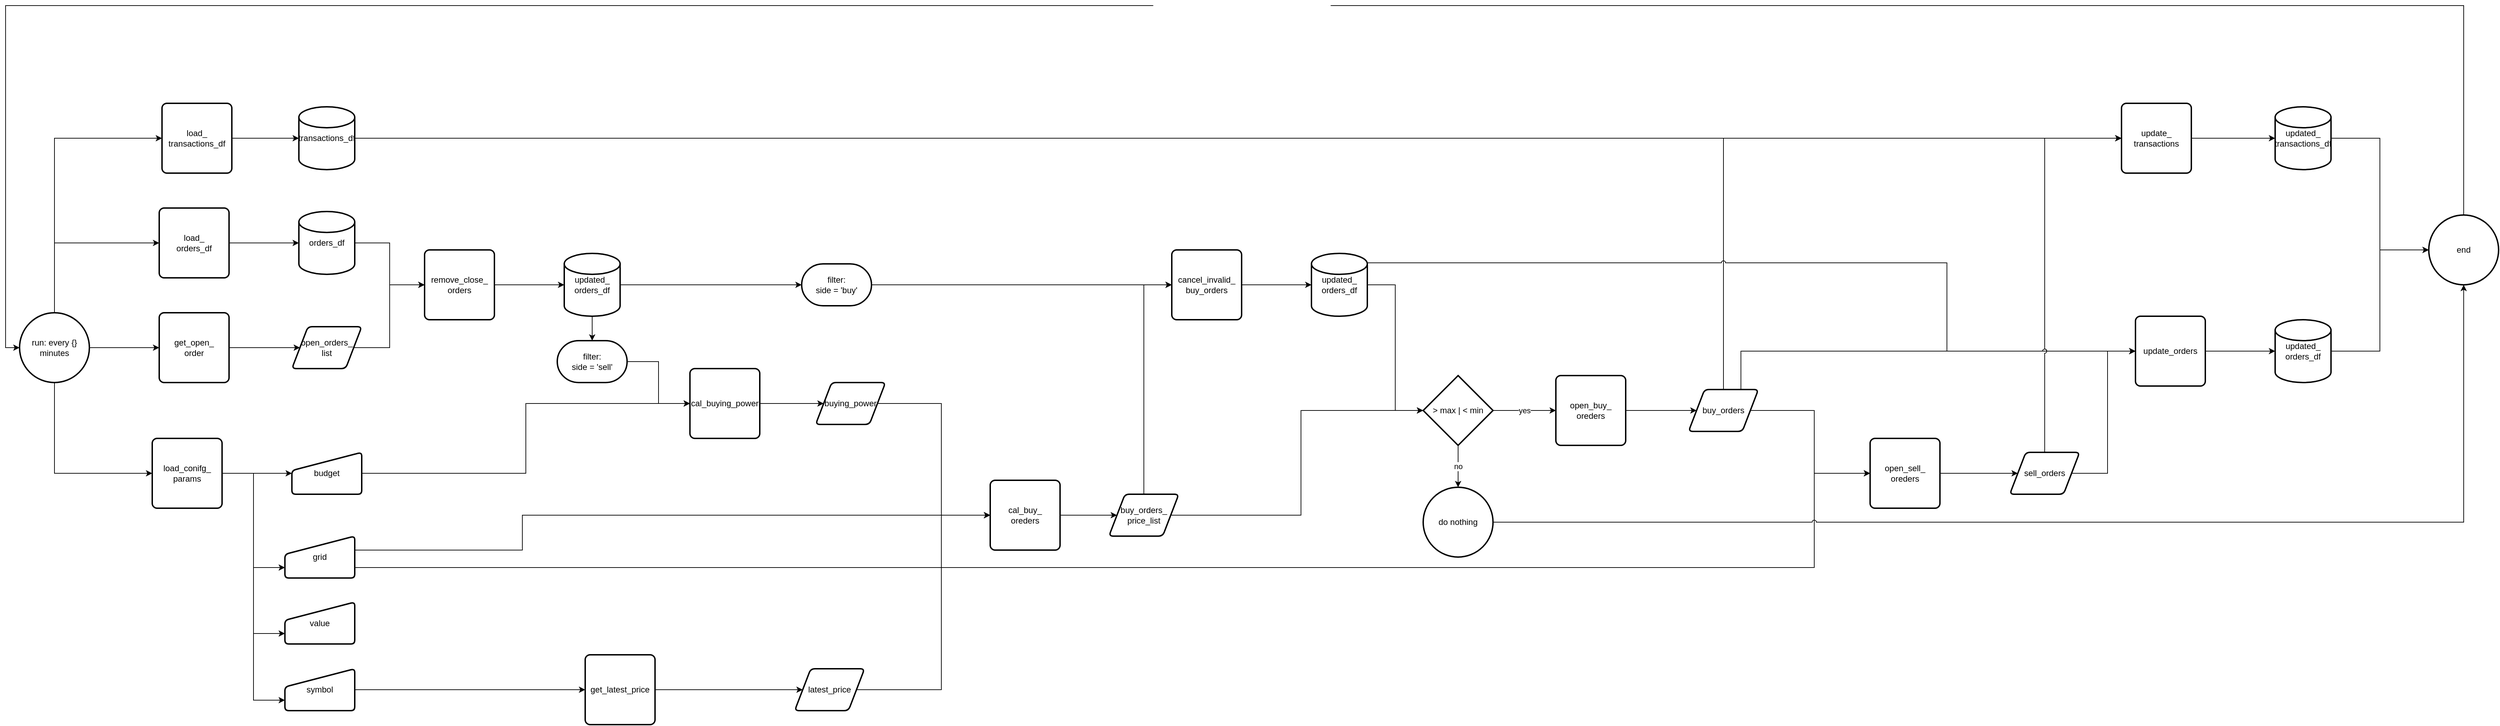 <mxfile version="14.3.0" type="device"><diagram id="f5mVPfsXdtGENbM9XvMS" name="Page-1"><mxGraphModel dx="1483" dy="1952" grid="1" gridSize="10" guides="1" tooltips="1" connect="1" arrows="1" fold="1" page="1" pageScale="1" pageWidth="827" pageHeight="1169" math="0" shadow="0"><root><mxCell id="0"/><mxCell id="1" parent="0"/><mxCell id="H-YxS2hZJfycBOiEiJs1-89" style="edgeStyle=orthogonalEdgeStyle;rounded=0;orthogonalLoop=1;jettySize=auto;html=1;exitX=1;exitY=0.5;exitDx=0;exitDy=0;entryX=0;entryY=0.5;entryDx=0;entryDy=0;entryPerimeter=0;" parent="1" source="H-YxS2hZJfycBOiEiJs1-3" target="H-YxS2hZJfycBOiEiJs1-40" edge="1"><mxGeometry relative="1" as="geometry"/></mxCell><mxCell id="H-YxS2hZJfycBOiEiJs1-3" value="load_&lt;br&gt;orders_df" style="rounded=1;whiteSpace=wrap;html=1;absoluteArcSize=1;arcSize=14;strokeWidth=2;" parent="1" vertex="1"><mxGeometry x="310" y="20" width="100" height="100" as="geometry"/></mxCell><mxCell id="H-YxS2hZJfycBOiEiJs1-38" style="edgeStyle=orthogonalEdgeStyle;rounded=0;orthogonalLoop=1;jettySize=auto;html=1;exitX=0.5;exitY=1;exitDx=0;exitDy=0;exitPerimeter=0;entryX=0;entryY=0.5;entryDx=0;entryDy=0;" parent="1" source="H-YxS2hZJfycBOiEiJs1-4" target="H-YxS2hZJfycBOiEiJs1-37" edge="1"><mxGeometry relative="1" as="geometry"/></mxCell><mxCell id="H-YxS2hZJfycBOiEiJs1-87" style="edgeStyle=orthogonalEdgeStyle;rounded=0;orthogonalLoop=1;jettySize=auto;html=1;exitX=1;exitY=0.5;exitDx=0;exitDy=0;exitPerimeter=0;" parent="1" source="H-YxS2hZJfycBOiEiJs1-4" target="H-YxS2hZJfycBOiEiJs1-86" edge="1"><mxGeometry relative="1" as="geometry"/></mxCell><mxCell id="H-YxS2hZJfycBOiEiJs1-88" style="edgeStyle=orthogonalEdgeStyle;rounded=0;orthogonalLoop=1;jettySize=auto;html=1;exitX=0.5;exitY=0;exitDx=0;exitDy=0;exitPerimeter=0;entryX=0;entryY=0.5;entryDx=0;entryDy=0;" parent="1" source="H-YxS2hZJfycBOiEiJs1-4" target="H-YxS2hZJfycBOiEiJs1-3" edge="1"><mxGeometry relative="1" as="geometry"/></mxCell><mxCell id="H-YxS2hZJfycBOiEiJs1-159" style="edgeStyle=orthogonalEdgeStyle;rounded=0;jumpStyle=arc;orthogonalLoop=1;jettySize=auto;html=1;exitX=0.5;exitY=0;exitDx=0;exitDy=0;exitPerimeter=0;entryX=0;entryY=0.5;entryDx=0;entryDy=0;" parent="1" source="H-YxS2hZJfycBOiEiJs1-4" target="H-YxS2hZJfycBOiEiJs1-157" edge="1"><mxGeometry relative="1" as="geometry"/></mxCell><mxCell id="H-YxS2hZJfycBOiEiJs1-4" value="run: every {} minutes" style="strokeWidth=2;html=1;shape=mxgraph.flowchart.start_2;whiteSpace=wrap;" parent="1" vertex="1"><mxGeometry x="110" y="170" width="100" height="100" as="geometry"/></mxCell><mxCell id="H-YxS2hZJfycBOiEiJs1-62" style="edgeStyle=orthogonalEdgeStyle;rounded=0;orthogonalLoop=1;jettySize=auto;html=1;exitX=1;exitY=0.5;exitDx=0;exitDy=0;entryX=0;entryY=0.5;entryDx=0;entryDy=0;" parent="1" source="H-YxS2hZJfycBOiEiJs1-37" target="H-YxS2hZJfycBOiEiJs1-59" edge="1"><mxGeometry relative="1" as="geometry"/></mxCell><mxCell id="IcrvShRIsewWEwFKoiAu-2" style="edgeStyle=orthogonalEdgeStyle;rounded=0;orthogonalLoop=1;jettySize=auto;html=1;exitX=1;exitY=0.5;exitDx=0;exitDy=0;entryX=0;entryY=0.75;entryDx=0;entryDy=0;" edge="1" parent="1" source="H-YxS2hZJfycBOiEiJs1-37" target="H-YxS2hZJfycBOiEiJs1-64"><mxGeometry relative="1" as="geometry"/></mxCell><mxCell id="IcrvShRIsewWEwFKoiAu-3" style="edgeStyle=orthogonalEdgeStyle;rounded=0;orthogonalLoop=1;jettySize=auto;html=1;exitX=1;exitY=0.5;exitDx=0;exitDy=0;entryX=0;entryY=0.75;entryDx=0;entryDy=0;" edge="1" parent="1" source="H-YxS2hZJfycBOiEiJs1-37" target="IcrvShRIsewWEwFKoiAu-1"><mxGeometry relative="1" as="geometry"/></mxCell><mxCell id="IcrvShRIsewWEwFKoiAu-4" style="edgeStyle=orthogonalEdgeStyle;rounded=0;orthogonalLoop=1;jettySize=auto;html=1;exitX=1;exitY=0.5;exitDx=0;exitDy=0;entryX=0;entryY=0.75;entryDx=0;entryDy=0;" edge="1" parent="1" source="H-YxS2hZJfycBOiEiJs1-37" target="H-YxS2hZJfycBOiEiJs1-65"><mxGeometry relative="1" as="geometry"/></mxCell><mxCell id="H-YxS2hZJfycBOiEiJs1-37" value="load_conifg_&lt;br&gt;params" style="rounded=1;whiteSpace=wrap;html=1;absoluteArcSize=1;arcSize=14;strokeWidth=2;" parent="1" vertex="1"><mxGeometry x="300" y="350" width="100" height="100" as="geometry"/></mxCell><mxCell id="H-YxS2hZJfycBOiEiJs1-93" style="edgeStyle=orthogonalEdgeStyle;rounded=0;orthogonalLoop=1;jettySize=auto;html=1;exitX=1;exitY=0.5;exitDx=0;exitDy=0;exitPerimeter=0;entryX=0;entryY=0.5;entryDx=0;entryDy=0;" parent="1" source="H-YxS2hZJfycBOiEiJs1-40" target="H-YxS2hZJfycBOiEiJs1-92" edge="1"><mxGeometry relative="1" as="geometry"><Array as="points"><mxPoint x="640" y="70"/><mxPoint x="640" y="130"/></Array></mxGeometry></mxCell><mxCell id="H-YxS2hZJfycBOiEiJs1-40" value="orders_df" style="strokeWidth=2;html=1;shape=mxgraph.flowchart.database;whiteSpace=wrap;" parent="1" vertex="1"><mxGeometry x="510" y="25" width="80" height="90" as="geometry"/></mxCell><mxCell id="H-YxS2hZJfycBOiEiJs1-69" style="edgeStyle=orthogonalEdgeStyle;rounded=0;orthogonalLoop=1;jettySize=auto;html=1;exitX=1;exitY=0.5;exitDx=0;exitDy=0;entryX=0;entryY=0.5;entryDx=0;entryDy=0;" parent="1" source="H-YxS2hZJfycBOiEiJs1-42" target="H-YxS2hZJfycBOiEiJs1-68" edge="1"><mxGeometry relative="1" as="geometry"/></mxCell><mxCell id="H-YxS2hZJfycBOiEiJs1-42" value="get_latest_price" style="rounded=1;whiteSpace=wrap;html=1;absoluteArcSize=1;arcSize=14;strokeWidth=2;" parent="1" vertex="1"><mxGeometry x="920" y="660" width="100" height="100" as="geometry"/></mxCell><mxCell id="H-YxS2hZJfycBOiEiJs1-63" style="edgeStyle=orthogonalEdgeStyle;rounded=0;orthogonalLoop=1;jettySize=auto;html=1;entryX=0;entryY=0.5;entryDx=0;entryDy=0;" parent="1" source="H-YxS2hZJfycBOiEiJs1-65" target="H-YxS2hZJfycBOiEiJs1-42" edge="1"><mxGeometry relative="1" as="geometry"/></mxCell><mxCell id="H-YxS2hZJfycBOiEiJs1-98" style="edgeStyle=orthogonalEdgeStyle;rounded=0;orthogonalLoop=1;jettySize=auto;html=1;exitX=1;exitY=0.5;exitDx=0;exitDy=0;entryX=0;entryY=0.5;entryDx=0;entryDy=0;" parent="1" source="H-YxS2hZJfycBOiEiJs1-59" target="H-YxS2hZJfycBOiEiJs1-97" edge="1"><mxGeometry relative="1" as="geometry"><Array as="points"><mxPoint x="835" y="400"/><mxPoint x="835" y="300"/></Array></mxGeometry></mxCell><mxCell id="H-YxS2hZJfycBOiEiJs1-59" value="budget" style="html=1;strokeWidth=2;shape=manualInput;whiteSpace=wrap;rounded=1;size=26;arcSize=11;" parent="1" vertex="1"><mxGeometry x="500" y="370" width="100" height="60" as="geometry"/></mxCell><mxCell id="H-YxS2hZJfycBOiEiJs1-104" style="edgeStyle=orthogonalEdgeStyle;rounded=0;orthogonalLoop=1;jettySize=auto;html=1;exitX=1;exitY=0.5;exitDx=0;exitDy=0;entryX=0;entryY=0.5;entryDx=0;entryDy=0;" parent="1" source="H-YxS2hZJfycBOiEiJs1-64" target="H-YxS2hZJfycBOiEiJs1-102" edge="1"><mxGeometry relative="1" as="geometry"><Array as="points"><mxPoint x="830" y="510"/><mxPoint x="830" y="460"/></Array></mxGeometry></mxCell><mxCell id="H-YxS2hZJfycBOiEiJs1-147" style="edgeStyle=orthogonalEdgeStyle;rounded=0;orthogonalLoop=1;jettySize=auto;html=1;exitX=1;exitY=0.75;exitDx=0;exitDy=0;entryX=0;entryY=0.5;entryDx=0;entryDy=0;" parent="1" source="H-YxS2hZJfycBOiEiJs1-64" target="H-YxS2hZJfycBOiEiJs1-134" edge="1"><mxGeometry relative="1" as="geometry"><Array as="points"><mxPoint x="2680" y="535"/><mxPoint x="2680" y="400"/></Array></mxGeometry></mxCell><mxCell id="H-YxS2hZJfycBOiEiJs1-64" value="grid" style="html=1;strokeWidth=2;shape=manualInput;whiteSpace=wrap;rounded=1;size=26;arcSize=11;" parent="1" vertex="1"><mxGeometry x="490" y="490" width="100" height="60" as="geometry"/></mxCell><mxCell id="H-YxS2hZJfycBOiEiJs1-65" value="symbol" style="html=1;strokeWidth=2;shape=manualInput;whiteSpace=wrap;rounded=1;size=26;arcSize=11;" parent="1" vertex="1"><mxGeometry x="490" y="680" width="100" height="60" as="geometry"/></mxCell><mxCell id="H-YxS2hZJfycBOiEiJs1-105" style="edgeStyle=orthogonalEdgeStyle;rounded=0;orthogonalLoop=1;jettySize=auto;html=1;exitX=1;exitY=0.5;exitDx=0;exitDy=0;entryX=0;entryY=0.5;entryDx=0;entryDy=0;" parent="1" source="H-YxS2hZJfycBOiEiJs1-68" target="H-YxS2hZJfycBOiEiJs1-102" edge="1"><mxGeometry relative="1" as="geometry"><Array as="points"><mxPoint x="1430" y="710"/><mxPoint x="1430" y="460"/></Array></mxGeometry></mxCell><mxCell id="H-YxS2hZJfycBOiEiJs1-68" value="latest_price" style="shape=parallelogram;html=1;strokeWidth=2;perimeter=parallelogramPerimeter;whiteSpace=wrap;rounded=1;arcSize=12;size=0.23;" parent="1" vertex="1"><mxGeometry x="1220" y="680" width="100" height="60" as="geometry"/></mxCell><mxCell id="H-YxS2hZJfycBOiEiJs1-91" style="edgeStyle=orthogonalEdgeStyle;rounded=0;orthogonalLoop=1;jettySize=auto;html=1;exitX=1;exitY=0.5;exitDx=0;exitDy=0;entryX=0;entryY=0.5;entryDx=0;entryDy=0;" parent="1" source="H-YxS2hZJfycBOiEiJs1-86" target="H-YxS2hZJfycBOiEiJs1-90" edge="1"><mxGeometry relative="1" as="geometry"/></mxCell><mxCell id="H-YxS2hZJfycBOiEiJs1-86" value="get_open_&lt;br&gt;order" style="rounded=1;whiteSpace=wrap;html=1;absoluteArcSize=1;arcSize=14;strokeWidth=2;" parent="1" vertex="1"><mxGeometry x="310" y="170" width="100" height="100" as="geometry"/></mxCell><mxCell id="H-YxS2hZJfycBOiEiJs1-94" style="edgeStyle=orthogonalEdgeStyle;rounded=0;orthogonalLoop=1;jettySize=auto;html=1;exitX=1;exitY=0.5;exitDx=0;exitDy=0;entryX=0;entryY=0.5;entryDx=0;entryDy=0;" parent="1" source="H-YxS2hZJfycBOiEiJs1-90" target="H-YxS2hZJfycBOiEiJs1-92" edge="1"><mxGeometry relative="1" as="geometry"><Array as="points"><mxPoint x="640" y="220"/><mxPoint x="640" y="130"/></Array></mxGeometry></mxCell><mxCell id="H-YxS2hZJfycBOiEiJs1-90" value="open_orders_&lt;br&gt;list" style="shape=parallelogram;html=1;strokeWidth=2;perimeter=parallelogramPerimeter;whiteSpace=wrap;rounded=1;arcSize=12;size=0.23;" parent="1" vertex="1"><mxGeometry x="500" y="190" width="100" height="60" as="geometry"/></mxCell><mxCell id="H-YxS2hZJfycBOiEiJs1-96" style="edgeStyle=orthogonalEdgeStyle;rounded=0;orthogonalLoop=1;jettySize=auto;html=1;exitX=1;exitY=0.5;exitDx=0;exitDy=0;" parent="1" source="H-YxS2hZJfycBOiEiJs1-92" target="H-YxS2hZJfycBOiEiJs1-95" edge="1"><mxGeometry relative="1" as="geometry"/></mxCell><mxCell id="H-YxS2hZJfycBOiEiJs1-92" value="remove_close_&lt;br&gt;orders" style="rounded=1;whiteSpace=wrap;html=1;absoluteArcSize=1;arcSize=14;strokeWidth=2;" parent="1" vertex="1"><mxGeometry x="690" y="80" width="100" height="100" as="geometry"/></mxCell><mxCell id="H-YxS2hZJfycBOiEiJs1-112" style="edgeStyle=orthogonalEdgeStyle;rounded=0;orthogonalLoop=1;jettySize=auto;html=1;exitX=0.5;exitY=1;exitDx=0;exitDy=0;exitPerimeter=0;entryX=0.5;entryY=0;entryDx=0;entryDy=0;entryPerimeter=0;" parent="1" source="H-YxS2hZJfycBOiEiJs1-95" target="H-YxS2hZJfycBOiEiJs1-111" edge="1"><mxGeometry relative="1" as="geometry"/></mxCell><mxCell id="H-YxS2hZJfycBOiEiJs1-116" style="edgeStyle=orthogonalEdgeStyle;rounded=0;orthogonalLoop=1;jettySize=auto;html=1;exitX=1;exitY=0.5;exitDx=0;exitDy=0;exitPerimeter=0;" parent="1" source="H-YxS2hZJfycBOiEiJs1-95" target="H-YxS2hZJfycBOiEiJs1-171" edge="1"><mxGeometry relative="1" as="geometry"><mxPoint x="1670" y="130.0" as="targetPoint"/></mxGeometry></mxCell><mxCell id="H-YxS2hZJfycBOiEiJs1-95" value="updated_&lt;br&gt;orders_df" style="strokeWidth=2;html=1;shape=mxgraph.flowchart.database;whiteSpace=wrap;" parent="1" vertex="1"><mxGeometry x="890" y="85" width="80" height="90" as="geometry"/></mxCell><mxCell id="H-YxS2hZJfycBOiEiJs1-101" style="edgeStyle=orthogonalEdgeStyle;rounded=0;orthogonalLoop=1;jettySize=auto;html=1;exitX=1;exitY=0.5;exitDx=0;exitDy=0;" parent="1" source="H-YxS2hZJfycBOiEiJs1-97" target="H-YxS2hZJfycBOiEiJs1-100" edge="1"><mxGeometry relative="1" as="geometry"/></mxCell><mxCell id="H-YxS2hZJfycBOiEiJs1-97" value="cal_buying_power" style="rounded=1;whiteSpace=wrap;html=1;absoluteArcSize=1;arcSize=14;strokeWidth=2;" parent="1" vertex="1"><mxGeometry x="1070" y="250" width="100" height="100" as="geometry"/></mxCell><mxCell id="H-YxS2hZJfycBOiEiJs1-103" style="edgeStyle=orthogonalEdgeStyle;rounded=0;orthogonalLoop=1;jettySize=auto;html=1;exitX=1;exitY=0.5;exitDx=0;exitDy=0;entryX=0;entryY=0.5;entryDx=0;entryDy=0;" parent="1" source="H-YxS2hZJfycBOiEiJs1-100" target="H-YxS2hZJfycBOiEiJs1-102" edge="1"><mxGeometry relative="1" as="geometry"><Array as="points"><mxPoint x="1430" y="300"/><mxPoint x="1430" y="460"/></Array></mxGeometry></mxCell><mxCell id="H-YxS2hZJfycBOiEiJs1-100" value="buying_power" style="shape=parallelogram;html=1;strokeWidth=2;perimeter=parallelogramPerimeter;whiteSpace=wrap;rounded=1;arcSize=12;size=0.23;" parent="1" vertex="1"><mxGeometry x="1250" y="270" width="100" height="60" as="geometry"/></mxCell><mxCell id="H-YxS2hZJfycBOiEiJs1-107" style="edgeStyle=orthogonalEdgeStyle;rounded=0;orthogonalLoop=1;jettySize=auto;html=1;exitX=1;exitY=0.5;exitDx=0;exitDy=0;entryX=0;entryY=0.5;entryDx=0;entryDy=0;" parent="1" source="H-YxS2hZJfycBOiEiJs1-102" target="H-YxS2hZJfycBOiEiJs1-106" edge="1"><mxGeometry relative="1" as="geometry"/></mxCell><mxCell id="H-YxS2hZJfycBOiEiJs1-102" value="cal_buy_&lt;br&gt;oreders" style="rounded=1;whiteSpace=wrap;html=1;absoluteArcSize=1;arcSize=14;strokeWidth=2;" parent="1" vertex="1"><mxGeometry x="1500" y="410" width="100" height="100" as="geometry"/></mxCell><mxCell id="H-YxS2hZJfycBOiEiJs1-119" style="edgeStyle=orthogonalEdgeStyle;rounded=0;orthogonalLoop=1;jettySize=auto;html=1;exitX=1;exitY=0.5;exitDx=0;exitDy=0;entryX=0;entryY=0.5;entryDx=0;entryDy=0;entryPerimeter=0;" parent="1" source="H-YxS2hZJfycBOiEiJs1-106" target="H-YxS2hZJfycBOiEiJs1-120" edge="1"><mxGeometry relative="1" as="geometry"><mxPoint x="1910" y="310" as="targetPoint"/></mxGeometry></mxCell><mxCell id="H-YxS2hZJfycBOiEiJs1-143" style="edgeStyle=orthogonalEdgeStyle;rounded=0;orthogonalLoop=1;jettySize=auto;html=1;exitX=0.5;exitY=0;exitDx=0;exitDy=0;entryX=0;entryY=0.5;entryDx=0;entryDy=0;" parent="1" source="H-YxS2hZJfycBOiEiJs1-106" target="H-YxS2hZJfycBOiEiJs1-142" edge="1"><mxGeometry relative="1" as="geometry"/></mxCell><mxCell id="H-YxS2hZJfycBOiEiJs1-106" value="buy_orders_&lt;br&gt;price_list" style="shape=parallelogram;html=1;strokeWidth=2;perimeter=parallelogramPerimeter;whiteSpace=wrap;rounded=1;arcSize=12;size=0.23;" parent="1" vertex="1"><mxGeometry x="1670" y="430" width="100" height="60" as="geometry"/></mxCell><mxCell id="H-YxS2hZJfycBOiEiJs1-113" style="edgeStyle=orthogonalEdgeStyle;rounded=0;orthogonalLoop=1;jettySize=auto;html=1;exitX=1;exitY=0.5;exitDx=0;exitDy=0;exitPerimeter=0;entryX=0;entryY=0.5;entryDx=0;entryDy=0;" parent="1" source="H-YxS2hZJfycBOiEiJs1-111" target="H-YxS2hZJfycBOiEiJs1-97" edge="1"><mxGeometry relative="1" as="geometry"/></mxCell><mxCell id="H-YxS2hZJfycBOiEiJs1-111" value="filter:&lt;br&gt;side = 'sell'" style="strokeWidth=2;html=1;shape=mxgraph.flowchart.terminator;whiteSpace=wrap;" parent="1" vertex="1"><mxGeometry x="880" y="210" width="100" height="60" as="geometry"/></mxCell><mxCell id="H-YxS2hZJfycBOiEiJs1-125" value="no" style="edgeStyle=orthogonalEdgeStyle;rounded=0;orthogonalLoop=1;jettySize=auto;html=1;exitX=0.5;exitY=1;exitDx=0;exitDy=0;exitPerimeter=0;entryX=0.5;entryY=0;entryDx=0;entryDy=0;entryPerimeter=0;" parent="1" source="H-YxS2hZJfycBOiEiJs1-120" target="H-YxS2hZJfycBOiEiJs1-124" edge="1"><mxGeometry relative="1" as="geometry"/></mxCell><mxCell id="H-YxS2hZJfycBOiEiJs1-127" value="yes" style="edgeStyle=orthogonalEdgeStyle;rounded=0;orthogonalLoop=1;jettySize=auto;html=1;exitX=1;exitY=0.5;exitDx=0;exitDy=0;exitPerimeter=0;entryX=0;entryY=0.5;entryDx=0;entryDy=0;" parent="1" source="H-YxS2hZJfycBOiEiJs1-120" target="H-YxS2hZJfycBOiEiJs1-126" edge="1"><mxGeometry relative="1" as="geometry"/></mxCell><mxCell id="H-YxS2hZJfycBOiEiJs1-120" value="&amp;gt; max | &amp;lt; min" style="strokeWidth=2;html=1;shape=mxgraph.flowchart.decision;whiteSpace=wrap;" parent="1" vertex="1"><mxGeometry x="2120" y="260" width="100" height="100" as="geometry"/></mxCell><mxCell id="H-YxS2hZJfycBOiEiJs1-169" style="edgeStyle=orthogonalEdgeStyle;rounded=0;jumpStyle=arc;orthogonalLoop=1;jettySize=auto;html=1;exitX=1;exitY=0.5;exitDx=0;exitDy=0;exitPerimeter=0;entryX=0.5;entryY=1;entryDx=0;entryDy=0;entryPerimeter=0;" parent="1" source="H-YxS2hZJfycBOiEiJs1-124" target="H-YxS2hZJfycBOiEiJs1-166" edge="1"><mxGeometry relative="1" as="geometry"/></mxCell><mxCell id="H-YxS2hZJfycBOiEiJs1-124" value="do nothing" style="strokeWidth=2;html=1;shape=mxgraph.flowchart.start_2;whiteSpace=wrap;" parent="1" vertex="1"><mxGeometry x="2120" y="420" width="100" height="100" as="geometry"/></mxCell><mxCell id="H-YxS2hZJfycBOiEiJs1-129" style="edgeStyle=orthogonalEdgeStyle;rounded=0;orthogonalLoop=1;jettySize=auto;html=1;exitX=1;exitY=0.5;exitDx=0;exitDy=0;entryX=0;entryY=0.5;entryDx=0;entryDy=0;" parent="1" source="H-YxS2hZJfycBOiEiJs1-126" target="H-YxS2hZJfycBOiEiJs1-131" edge="1"><mxGeometry relative="1" as="geometry"><mxPoint x="2510" y="310" as="targetPoint"/></mxGeometry></mxCell><mxCell id="H-YxS2hZJfycBOiEiJs1-126" value="open_buy_&lt;br&gt;oreders" style="rounded=1;whiteSpace=wrap;html=1;absoluteArcSize=1;arcSize=14;strokeWidth=2;" parent="1" vertex="1"><mxGeometry x="2310" y="260" width="100" height="100" as="geometry"/></mxCell><mxCell id="H-YxS2hZJfycBOiEiJs1-136" style="edgeStyle=orthogonalEdgeStyle;rounded=0;orthogonalLoop=1;jettySize=auto;html=1;exitX=1;exitY=0.5;exitDx=0;exitDy=0;entryX=0;entryY=0.5;entryDx=0;entryDy=0;" parent="1" source="H-YxS2hZJfycBOiEiJs1-131" target="H-YxS2hZJfycBOiEiJs1-134" edge="1"><mxGeometry relative="1" as="geometry"/></mxCell><mxCell id="H-YxS2hZJfycBOiEiJs1-150" style="edgeStyle=orthogonalEdgeStyle;rounded=0;orthogonalLoop=1;jettySize=auto;html=1;exitX=0.75;exitY=0;exitDx=0;exitDy=0;entryX=0;entryY=0.5;entryDx=0;entryDy=0;" parent="1" source="H-YxS2hZJfycBOiEiJs1-131" target="H-YxS2hZJfycBOiEiJs1-148" edge="1"><mxGeometry relative="1" as="geometry"/></mxCell><mxCell id="H-YxS2hZJfycBOiEiJs1-155" style="edgeStyle=orthogonalEdgeStyle;rounded=0;orthogonalLoop=1;jettySize=auto;html=1;exitX=0.5;exitY=0;exitDx=0;exitDy=0;entryX=0;entryY=0.5;entryDx=0;entryDy=0;jumpStyle=arc;" parent="1" source="H-YxS2hZJfycBOiEiJs1-131" target="H-YxS2hZJfycBOiEiJs1-154" edge="1"><mxGeometry relative="1" as="geometry"/></mxCell><mxCell id="H-YxS2hZJfycBOiEiJs1-131" value="buy_orders" style="shape=parallelogram;html=1;strokeWidth=2;perimeter=parallelogramPerimeter;whiteSpace=wrap;rounded=1;arcSize=12;size=0.23;" parent="1" vertex="1"><mxGeometry x="2500" y="280" width="100" height="60" as="geometry"/></mxCell><mxCell id="H-YxS2hZJfycBOiEiJs1-139" style="edgeStyle=orthogonalEdgeStyle;rounded=0;orthogonalLoop=1;jettySize=auto;html=1;exitX=1;exitY=0.5;exitDx=0;exitDy=0;entryX=0;entryY=0.5;entryDx=0;entryDy=0;" parent="1" source="H-YxS2hZJfycBOiEiJs1-134" target="H-YxS2hZJfycBOiEiJs1-138" edge="1"><mxGeometry relative="1" as="geometry"/></mxCell><mxCell id="H-YxS2hZJfycBOiEiJs1-134" value="open_sell_&lt;br&gt;oreders" style="rounded=1;whiteSpace=wrap;html=1;absoluteArcSize=1;arcSize=14;strokeWidth=2;" parent="1" vertex="1"><mxGeometry x="2760" y="350" width="100" height="100" as="geometry"/></mxCell><mxCell id="H-YxS2hZJfycBOiEiJs1-151" style="edgeStyle=orthogonalEdgeStyle;rounded=0;orthogonalLoop=1;jettySize=auto;html=1;exitX=1;exitY=0.5;exitDx=0;exitDy=0;entryX=0;entryY=0.5;entryDx=0;entryDy=0;" parent="1" source="H-YxS2hZJfycBOiEiJs1-138" target="H-YxS2hZJfycBOiEiJs1-148" edge="1"><mxGeometry relative="1" as="geometry"/></mxCell><mxCell id="H-YxS2hZJfycBOiEiJs1-156" style="edgeStyle=orthogonalEdgeStyle;rounded=0;jumpStyle=arc;orthogonalLoop=1;jettySize=auto;html=1;exitX=0.5;exitY=0;exitDx=0;exitDy=0;entryX=0;entryY=0.5;entryDx=0;entryDy=0;" parent="1" source="H-YxS2hZJfycBOiEiJs1-138" target="H-YxS2hZJfycBOiEiJs1-154" edge="1"><mxGeometry relative="1" as="geometry"/></mxCell><mxCell id="H-YxS2hZJfycBOiEiJs1-138" value="sell_orders" style="shape=parallelogram;html=1;strokeWidth=2;perimeter=parallelogramPerimeter;whiteSpace=wrap;rounded=1;arcSize=12;size=0.23;" parent="1" vertex="1"><mxGeometry x="2960" y="370" width="100" height="60" as="geometry"/></mxCell><mxCell id="H-YxS2hZJfycBOiEiJs1-145" style="edgeStyle=orthogonalEdgeStyle;rounded=0;orthogonalLoop=1;jettySize=auto;html=1;exitX=1;exitY=0.5;exitDx=0;exitDy=0;entryX=0;entryY=0.5;entryDx=0;entryDy=0;entryPerimeter=0;" parent="1" source="H-YxS2hZJfycBOiEiJs1-142" target="H-YxS2hZJfycBOiEiJs1-144" edge="1"><mxGeometry relative="1" as="geometry"/></mxCell><mxCell id="H-YxS2hZJfycBOiEiJs1-142" value="cancel_invalid_&lt;br&gt;buy_orders" style="rounded=1;whiteSpace=wrap;html=1;absoluteArcSize=1;arcSize=14;strokeWidth=2;" parent="1" vertex="1"><mxGeometry x="1760" y="80" width="100" height="100" as="geometry"/></mxCell><mxCell id="H-YxS2hZJfycBOiEiJs1-146" style="edgeStyle=orthogonalEdgeStyle;rounded=0;orthogonalLoop=1;jettySize=auto;html=1;exitX=1;exitY=0.5;exitDx=0;exitDy=0;exitPerimeter=0;entryX=0;entryY=0.5;entryDx=0;entryDy=0;entryPerimeter=0;" parent="1" source="H-YxS2hZJfycBOiEiJs1-144" target="H-YxS2hZJfycBOiEiJs1-120" edge="1"><mxGeometry relative="1" as="geometry"/></mxCell><mxCell id="H-YxS2hZJfycBOiEiJs1-149" style="edgeStyle=orthogonalEdgeStyle;rounded=0;orthogonalLoop=1;jettySize=auto;html=1;exitX=1;exitY=0.15;exitDx=0;exitDy=0;exitPerimeter=0;entryX=0;entryY=0.5;entryDx=0;entryDy=0;jumpStyle=arc;" parent="1" source="H-YxS2hZJfycBOiEiJs1-144" target="H-YxS2hZJfycBOiEiJs1-148" edge="1"><mxGeometry relative="1" as="geometry"><Array as="points"><mxPoint x="2870" y="99"/><mxPoint x="2870" y="225"/></Array></mxGeometry></mxCell><mxCell id="H-YxS2hZJfycBOiEiJs1-144" value="updated_&lt;br&gt;orders_df" style="strokeWidth=2;html=1;shape=mxgraph.flowchart.database;whiteSpace=wrap;" parent="1" vertex="1"><mxGeometry x="1960" y="85" width="80" height="90" as="geometry"/></mxCell><mxCell id="H-YxS2hZJfycBOiEiJs1-153" style="edgeStyle=orthogonalEdgeStyle;rounded=0;orthogonalLoop=1;jettySize=auto;html=1;exitX=1;exitY=0.5;exitDx=0;exitDy=0;entryX=0;entryY=0.5;entryDx=0;entryDy=0;entryPerimeter=0;" parent="1" source="H-YxS2hZJfycBOiEiJs1-148" target="H-YxS2hZJfycBOiEiJs1-152" edge="1"><mxGeometry relative="1" as="geometry"/></mxCell><mxCell id="H-YxS2hZJfycBOiEiJs1-148" value="update_orders" style="rounded=1;whiteSpace=wrap;html=1;absoluteArcSize=1;arcSize=14;strokeWidth=2;" parent="1" vertex="1"><mxGeometry x="3140" y="175" width="100" height="100" as="geometry"/></mxCell><mxCell id="H-YxS2hZJfycBOiEiJs1-168" style="edgeStyle=orthogonalEdgeStyle;rounded=0;jumpStyle=arc;orthogonalLoop=1;jettySize=auto;html=1;exitX=1;exitY=0.5;exitDx=0;exitDy=0;exitPerimeter=0;entryX=0;entryY=0.5;entryDx=0;entryDy=0;entryPerimeter=0;" parent="1" source="H-YxS2hZJfycBOiEiJs1-152" target="H-YxS2hZJfycBOiEiJs1-166" edge="1"><mxGeometry relative="1" as="geometry"/></mxCell><mxCell id="H-YxS2hZJfycBOiEiJs1-152" value="updated_&lt;br&gt;orders_df" style="strokeWidth=2;html=1;shape=mxgraph.flowchart.database;whiteSpace=wrap;" parent="1" vertex="1"><mxGeometry x="3340" y="180" width="80" height="90" as="geometry"/></mxCell><mxCell id="H-YxS2hZJfycBOiEiJs1-165" style="edgeStyle=orthogonalEdgeStyle;rounded=0;jumpStyle=arc;orthogonalLoop=1;jettySize=auto;html=1;exitX=1;exitY=0.5;exitDx=0;exitDy=0;entryX=0;entryY=0.5;entryDx=0;entryDy=0;entryPerimeter=0;" parent="1" source="H-YxS2hZJfycBOiEiJs1-154" target="H-YxS2hZJfycBOiEiJs1-162" edge="1"><mxGeometry relative="1" as="geometry"/></mxCell><mxCell id="H-YxS2hZJfycBOiEiJs1-154" value="update_&lt;br&gt;transactions" style="rounded=1;whiteSpace=wrap;html=1;absoluteArcSize=1;arcSize=14;strokeWidth=2;" parent="1" vertex="1"><mxGeometry x="3120" y="-130" width="100" height="100" as="geometry"/></mxCell><mxCell id="H-YxS2hZJfycBOiEiJs1-161" style="edgeStyle=orthogonalEdgeStyle;rounded=0;jumpStyle=arc;orthogonalLoop=1;jettySize=auto;html=1;exitX=1;exitY=0.5;exitDx=0;exitDy=0;exitPerimeter=0;" parent="1" source="H-YxS2hZJfycBOiEiJs1-163" target="H-YxS2hZJfycBOiEiJs1-154" edge="1"><mxGeometry relative="1" as="geometry"/></mxCell><mxCell id="H-YxS2hZJfycBOiEiJs1-164" style="edgeStyle=orthogonalEdgeStyle;rounded=0;jumpStyle=arc;orthogonalLoop=1;jettySize=auto;html=1;exitX=1;exitY=0.5;exitDx=0;exitDy=0;entryX=0;entryY=0.5;entryDx=0;entryDy=0;entryPerimeter=0;" parent="1" source="H-YxS2hZJfycBOiEiJs1-157" target="H-YxS2hZJfycBOiEiJs1-163" edge="1"><mxGeometry relative="1" as="geometry"/></mxCell><mxCell id="H-YxS2hZJfycBOiEiJs1-157" value="load_&lt;br&gt;transactions_df" style="rounded=1;whiteSpace=wrap;html=1;absoluteArcSize=1;arcSize=14;strokeWidth=2;" parent="1" vertex="1"><mxGeometry x="314" y="-130" width="100" height="100" as="geometry"/></mxCell><mxCell id="H-YxS2hZJfycBOiEiJs1-167" style="edgeStyle=orthogonalEdgeStyle;rounded=0;jumpStyle=arc;orthogonalLoop=1;jettySize=auto;html=1;exitX=1;exitY=0.5;exitDx=0;exitDy=0;exitPerimeter=0;entryX=0;entryY=0.5;entryDx=0;entryDy=0;entryPerimeter=0;" parent="1" source="H-YxS2hZJfycBOiEiJs1-162" target="H-YxS2hZJfycBOiEiJs1-166" edge="1"><mxGeometry relative="1" as="geometry"/></mxCell><mxCell id="H-YxS2hZJfycBOiEiJs1-162" value="updated_&lt;br&gt;transactions_df" style="strokeWidth=2;html=1;shape=mxgraph.flowchart.database;whiteSpace=wrap;" parent="1" vertex="1"><mxGeometry x="3340" y="-125" width="80" height="90" as="geometry"/></mxCell><mxCell id="H-YxS2hZJfycBOiEiJs1-163" value="transactions_df" style="strokeWidth=2;html=1;shape=mxgraph.flowchart.database;whiteSpace=wrap;" parent="1" vertex="1"><mxGeometry x="510" y="-125" width="80" height="90" as="geometry"/></mxCell><mxCell id="H-YxS2hZJfycBOiEiJs1-170" style="edgeStyle=orthogonalEdgeStyle;rounded=0;jumpStyle=arc;orthogonalLoop=1;jettySize=auto;html=1;exitX=0.5;exitY=0;exitDx=0;exitDy=0;exitPerimeter=0;entryX=0;entryY=0.5;entryDx=0;entryDy=0;entryPerimeter=0;" parent="1" source="H-YxS2hZJfycBOiEiJs1-166" target="H-YxS2hZJfycBOiEiJs1-4" edge="1"><mxGeometry relative="1" as="geometry"><Array as="points"><mxPoint x="3610" y="-270"/><mxPoint x="90" y="-270"/><mxPoint x="90" y="220"/></Array></mxGeometry></mxCell><mxCell id="H-YxS2hZJfycBOiEiJs1-166" value="end" style="strokeWidth=2;html=1;shape=mxgraph.flowchart.start_2;whiteSpace=wrap;" parent="1" vertex="1"><mxGeometry x="3560" y="30" width="100" height="100" as="geometry"/></mxCell><mxCell id="H-YxS2hZJfycBOiEiJs1-172" style="edgeStyle=orthogonalEdgeStyle;rounded=0;jumpStyle=arc;orthogonalLoop=1;jettySize=auto;html=1;exitX=1;exitY=0.5;exitDx=0;exitDy=0;exitPerimeter=0;entryX=0;entryY=0.5;entryDx=0;entryDy=0;" parent="1" source="H-YxS2hZJfycBOiEiJs1-171" target="H-YxS2hZJfycBOiEiJs1-142" edge="1"><mxGeometry relative="1" as="geometry"/></mxCell><mxCell id="H-YxS2hZJfycBOiEiJs1-171" value="filter:&lt;br&gt;side = 'buy'" style="strokeWidth=2;html=1;shape=mxgraph.flowchart.terminator;whiteSpace=wrap;" parent="1" vertex="1"><mxGeometry x="1230" y="100" width="100" height="60" as="geometry"/></mxCell><mxCell id="IcrvShRIsewWEwFKoiAu-1" value="value" style="html=1;strokeWidth=2;shape=manualInput;whiteSpace=wrap;rounded=1;size=26;arcSize=11;" vertex="1" parent="1"><mxGeometry x="490" y="584.5" width="100" height="60" as="geometry"/></mxCell></root></mxGraphModel></diagram></mxfile>